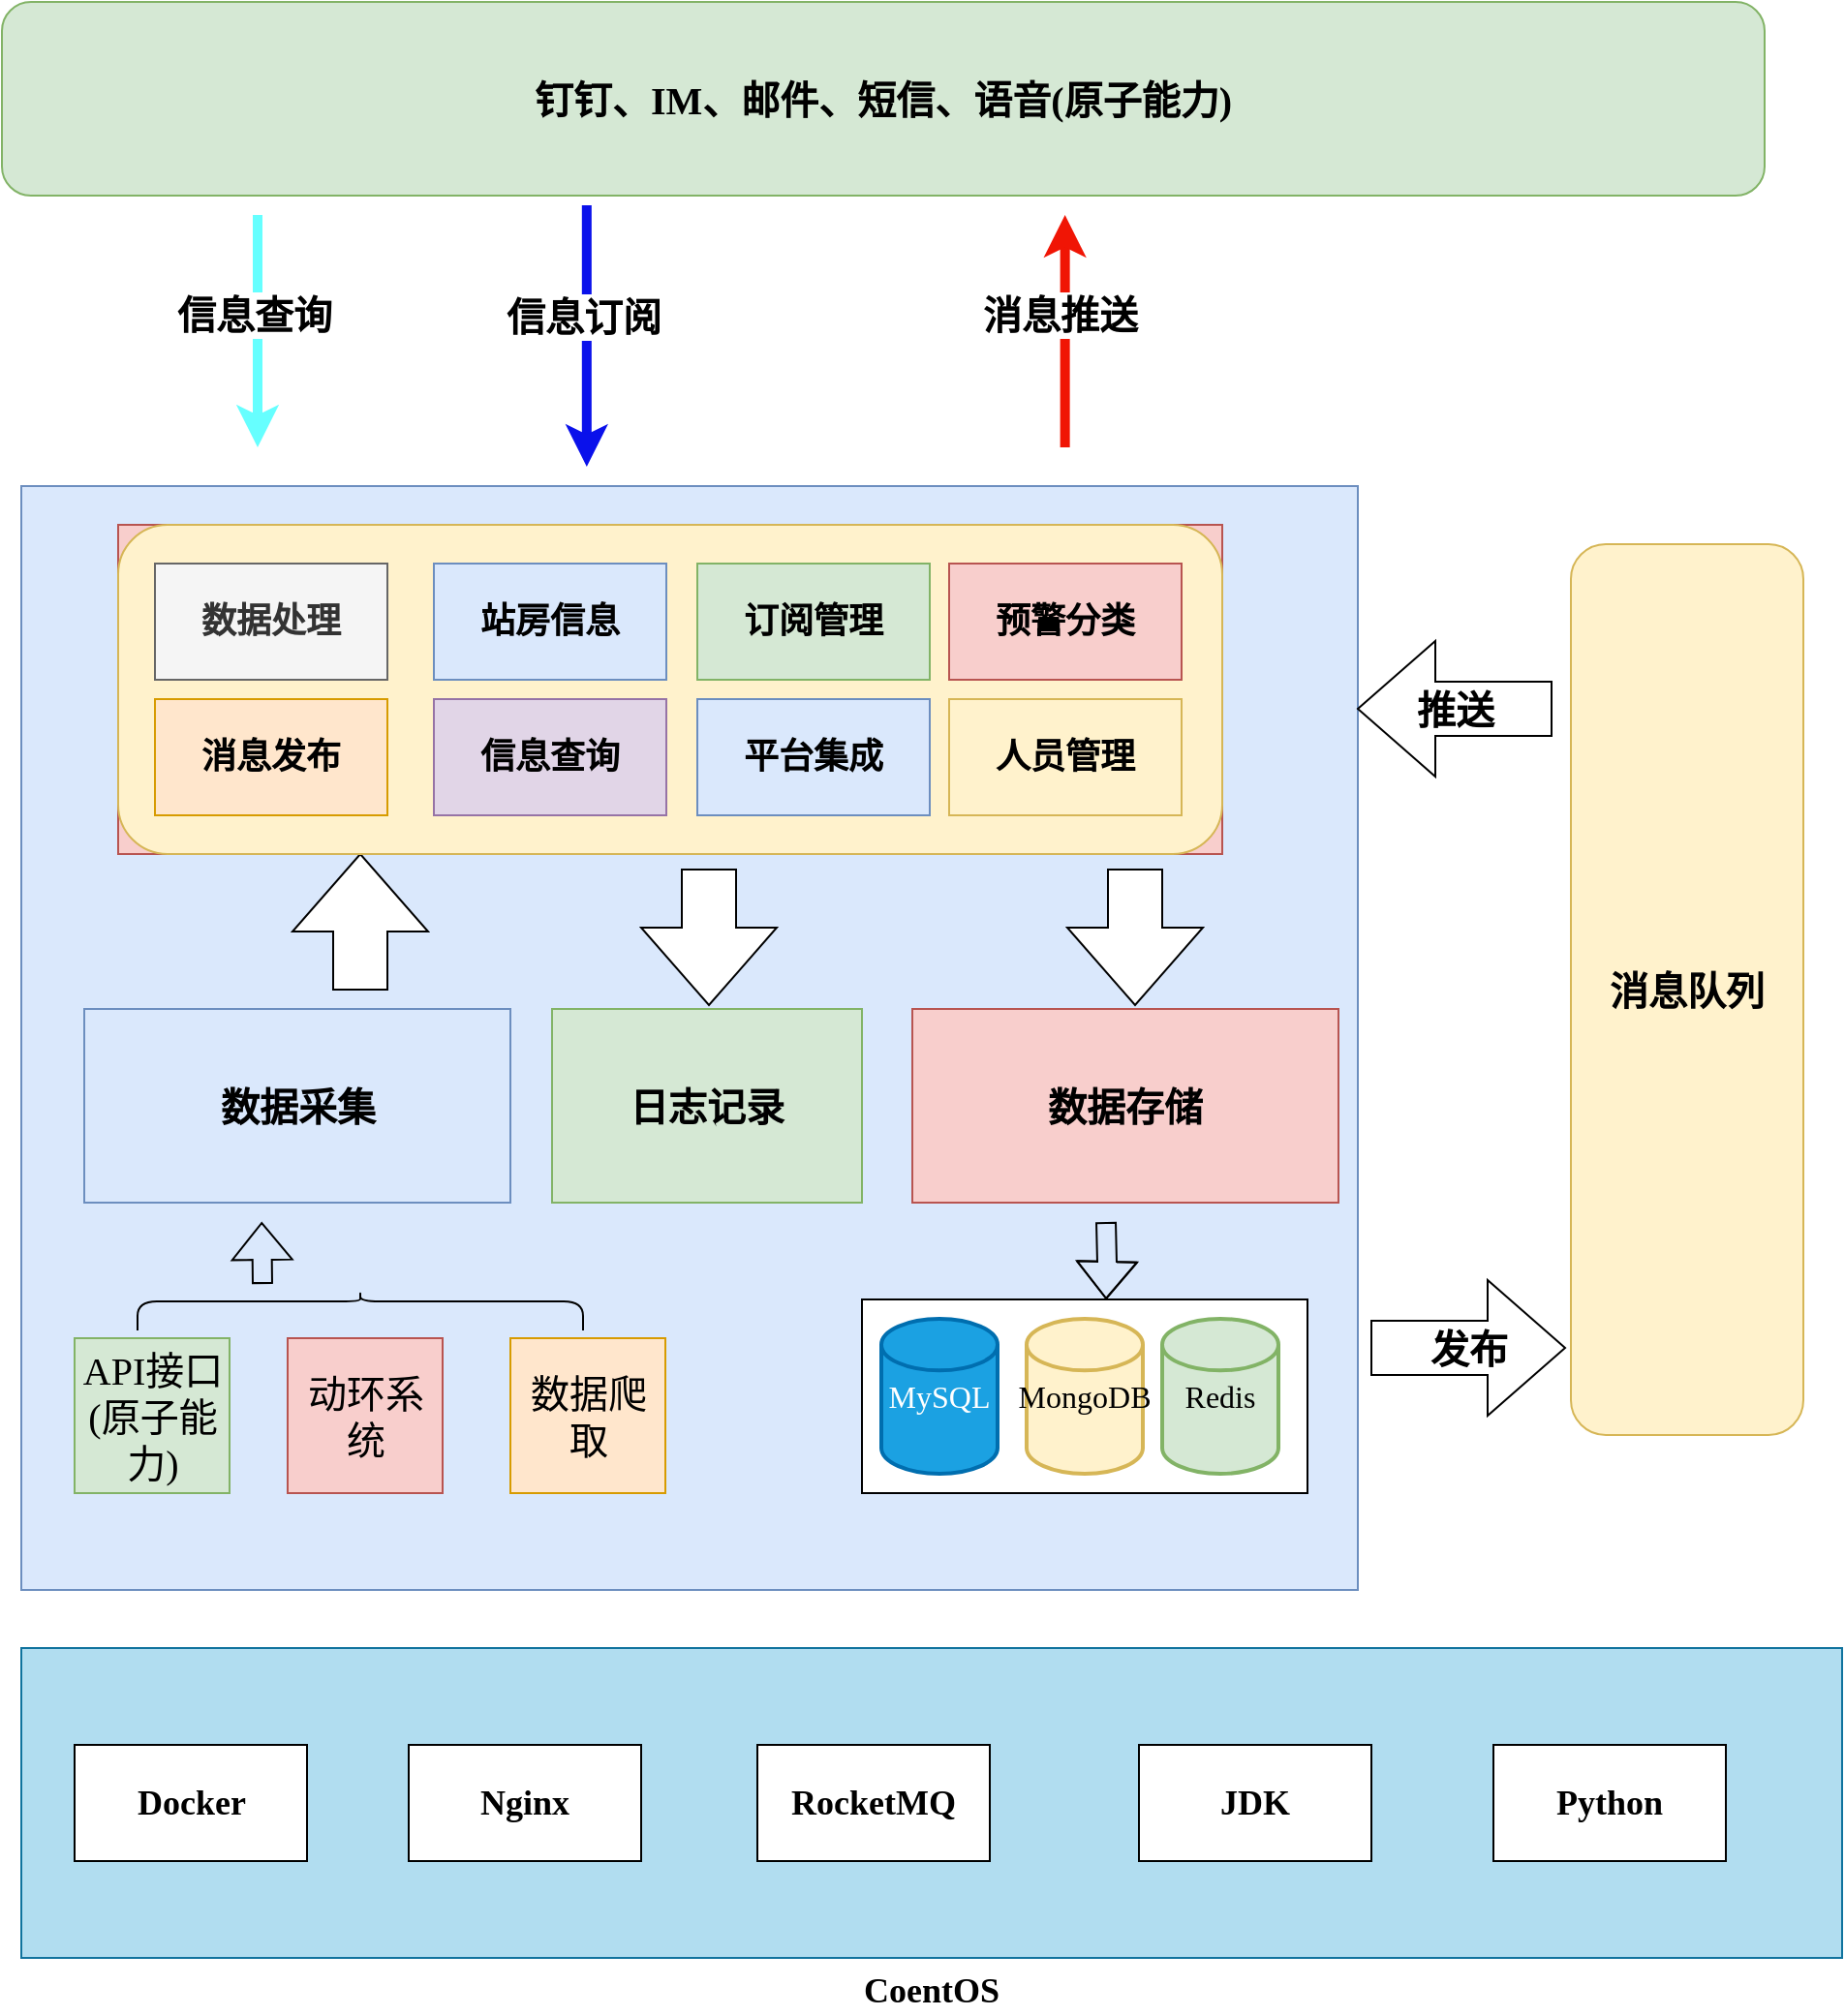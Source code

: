 <mxfile version="21.6.6" type="github">
  <diagram name="第 1 页" id="O3S1kndeIeVUOSqr3HUG">
    <mxGraphModel dx="1434" dy="768" grid="1" gridSize="10" guides="1" tooltips="1" connect="1" arrows="1" fold="1" page="1" pageScale="1" pageWidth="827" pageHeight="1169" math="0" shadow="0">
      <root>
        <mxCell id="0" />
        <mxCell id="1" parent="0" />
        <mxCell id="20j8uFJAiAJIcvfE-GCa-62" value="" style="rounded=0;whiteSpace=wrap;html=1;fillColor=#dae8fc;strokeColor=#6c8ebf;" parent="1" vertex="1">
          <mxGeometry x="292" y="528" width="690" height="570" as="geometry" />
        </mxCell>
        <mxCell id="20j8uFJAiAJIcvfE-GCa-51" style="edgeStyle=orthogonalEdgeStyle;rounded=0;orthogonalLoop=1;jettySize=auto;html=1;strokeWidth=5;strokeColor=#f01505;" parent="1" edge="1">
          <mxGeometry relative="1" as="geometry">
            <mxPoint x="830.82" y="388" as="targetPoint" />
            <mxPoint x="830.82" y="508" as="sourcePoint" />
          </mxGeometry>
        </mxCell>
        <mxCell id="20j8uFJAiAJIcvfE-GCa-52" value="消息推送" style="edgeLabel;html=1;align=center;verticalAlign=middle;resizable=0;points=[];fontFamily=仿宋;fontSize=20;fontStyle=1" parent="20j8uFJAiAJIcvfE-GCa-51" vertex="1" connectable="0">
          <mxGeometry x="0.155" y="3" relative="1" as="geometry">
            <mxPoint as="offset" />
          </mxGeometry>
        </mxCell>
        <mxCell id="20j8uFJAiAJIcvfE-GCa-22" value="消息队列" style="rounded=1;whiteSpace=wrap;html=1;horizontal=1;fontFamily=仿宋;fontSize=20;fontStyle=1;fillColor=#fff2cc;strokeColor=#d6b656;" parent="1" vertex="1">
          <mxGeometry x="1092" y="558" width="120" height="460" as="geometry" />
        </mxCell>
        <mxCell id="20j8uFJAiAJIcvfE-GCa-48" style="edgeStyle=orthogonalEdgeStyle;rounded=0;orthogonalLoop=1;jettySize=auto;html=1;labelBackgroundColor=#FF3333;strokeColor=#66FFFF;fontStyle=0;fontSize=14;strokeWidth=5;" parent="1" edge="1">
          <mxGeometry relative="1" as="geometry">
            <mxPoint x="414" y="508" as="targetPoint" />
            <mxPoint x="414" y="388" as="sourcePoint" />
          </mxGeometry>
        </mxCell>
        <mxCell id="20j8uFJAiAJIcvfE-GCa-49" value="信息查询" style="edgeLabel;html=1;align=center;verticalAlign=middle;resizable=0;points=[];fontFamily=仿宋;fontSize=20;fontStyle=1" parent="20j8uFJAiAJIcvfE-GCa-48" vertex="1" connectable="0">
          <mxGeometry x="-0.153" y="-2" relative="1" as="geometry">
            <mxPoint as="offset" />
          </mxGeometry>
        </mxCell>
        <mxCell id="20j8uFJAiAJIcvfE-GCa-23" value="钉钉、IM、邮件、短信、语音(原子能力)" style="rounded=1;whiteSpace=wrap;html=1;fontFamily=仿宋;fontSize=20;fontStyle=1;fillColor=#d5e8d4;strokeColor=#82b366;" parent="1" vertex="1">
          <mxGeometry x="282" y="278" width="910" height="100" as="geometry" />
        </mxCell>
        <mxCell id="20j8uFJAiAJIcvfE-GCa-24" value="数据采集" style="rounded=0;whiteSpace=wrap;html=1;fontFamily=仿宋;fontSize=20;fillColor=#dae8fc;strokeColor=#6c8ebf;fontStyle=1" parent="1" vertex="1">
          <mxGeometry x="324.5" y="798" width="220" height="100" as="geometry" />
        </mxCell>
        <mxCell id="20j8uFJAiAJIcvfE-GCa-26" value="发布" style="html=1;shadow=0;dashed=0;align=center;verticalAlign=middle;shape=mxgraph.arrows2.arrow;dy=0.6;dx=40;notch=0;fontFamily=仿宋;fontSize=20;fontStyle=1" parent="1" vertex="1">
          <mxGeometry x="989" y="938" width="100" height="70" as="geometry" />
        </mxCell>
        <mxCell id="20j8uFJAiAJIcvfE-GCa-27" value="推送" style="html=1;shadow=0;dashed=0;align=center;verticalAlign=middle;shape=mxgraph.arrows2.arrow;dy=0.6;dx=40;flipH=1;notch=0;fontFamily=仿宋;fontSize=20;fontStyle=1" parent="1" vertex="1">
          <mxGeometry x="982" y="608" width="100" height="70" as="geometry" />
        </mxCell>
        <mxCell id="20j8uFJAiAJIcvfE-GCa-28" value="API接口(原子能力)" style="whiteSpace=wrap;html=1;aspect=fixed;fontFamily=仿宋;fontSize=20;fillColor=#d5e8d4;strokeColor=#82b366;" parent="1" vertex="1">
          <mxGeometry x="319.5" y="968" width="80" height="80" as="geometry" />
        </mxCell>
        <mxCell id="20j8uFJAiAJIcvfE-GCa-29" value="动环系统" style="whiteSpace=wrap;html=1;aspect=fixed;fontFamily=仿宋;fontSize=20;fillColor=#f8cecc;strokeColor=#b85450;" parent="1" vertex="1">
          <mxGeometry x="429.5" y="968" width="80" height="80" as="geometry" />
        </mxCell>
        <mxCell id="20j8uFJAiAJIcvfE-GCa-30" value="数据爬取" style="whiteSpace=wrap;html=1;aspect=fixed;fontFamily=仿宋;fontSize=20;fillColor=#ffe6cc;strokeColor=#d79b00;" parent="1" vertex="1">
          <mxGeometry x="544.5" y="968" width="80" height="80" as="geometry" />
        </mxCell>
        <mxCell id="20j8uFJAiAJIcvfE-GCa-44" style="edgeStyle=orthogonalEdgeStyle;shape=flexArrow;rounded=0;orthogonalLoop=1;jettySize=auto;html=1;exitX=0.1;exitY=0.5;exitDx=0;exitDy=0;exitPerimeter=0;fontStyle=1" parent="1" edge="1">
          <mxGeometry relative="1" as="geometry">
            <mxPoint x="416.118" y="908.0" as="targetPoint" />
            <mxPoint x="416.5" y="940" as="sourcePoint" />
          </mxGeometry>
        </mxCell>
        <mxCell id="20j8uFJAiAJIcvfE-GCa-34" value="" style="shape=curlyBracket;whiteSpace=wrap;html=1;rounded=1;labelPosition=left;verticalLabelPosition=middle;align=right;verticalAlign=middle;rotation=90;fontStyle=1;size=0.25;" parent="1" vertex="1">
          <mxGeometry x="457" y="839" width="20" height="230" as="geometry" />
        </mxCell>
        <mxCell id="20j8uFJAiAJIcvfE-GCa-35" value="" style="html=1;shadow=0;dashed=0;align=center;verticalAlign=middle;shape=mxgraph.arrows2.arrow;dy=0.6;dx=40;direction=north;notch=0;fontStyle=1" parent="1" vertex="1">
          <mxGeometry x="432" y="718" width="70" height="70" as="geometry" />
        </mxCell>
        <mxCell id="20j8uFJAiAJIcvfE-GCa-56" style="edgeStyle=orthogonalEdgeStyle;shape=flexArrow;rounded=0;orthogonalLoop=1;jettySize=auto;html=1;exitX=0.5;exitY=1;exitDx=0;exitDy=0;fontStyle=1" parent="1" edge="1">
          <mxGeometry relative="1" as="geometry">
            <mxPoint x="852.059" y="948.0" as="targetPoint" />
            <mxPoint x="852" y="908.0" as="sourcePoint" />
          </mxGeometry>
        </mxCell>
        <mxCell id="20j8uFJAiAJIcvfE-GCa-42" value="数据存储" style="rounded=0;whiteSpace=wrap;html=1;fontFamily=仿宋;fontSize=20;fillColor=#f8cecc;strokeColor=#b85450;fontStyle=1" parent="1" vertex="1">
          <mxGeometry x="752" y="798" width="220" height="100" as="geometry" />
        </mxCell>
        <mxCell id="20j8uFJAiAJIcvfE-GCa-54" value="" style="html=1;shadow=0;dashed=0;align=center;verticalAlign=middle;shape=mxgraph.arrows2.arrow;dy=0.6;dx=40;direction=north;notch=0;rotation=-180;" parent="1" vertex="1">
          <mxGeometry x="832" y="726" width="70" height="70" as="geometry" />
        </mxCell>
        <mxCell id="20j8uFJAiAJIcvfE-GCa-57" style="edgeStyle=orthogonalEdgeStyle;rounded=0;orthogonalLoop=1;jettySize=auto;html=1;labelBackgroundColor=#FF3333;strokeColor=#0a11eb;fontStyle=0;fontSize=14;strokeWidth=5;" parent="1" edge="1">
          <mxGeometry relative="1" as="geometry">
            <mxPoint x="583.912" y="518" as="targetPoint" />
            <mxPoint x="583.91" y="383" as="sourcePoint" />
          </mxGeometry>
        </mxCell>
        <mxCell id="20j8uFJAiAJIcvfE-GCa-58" value="信息订阅" style="edgeLabel;html=1;align=center;verticalAlign=middle;resizable=0;points=[];fontFamily=仿宋;fontSize=20;fontStyle=1" parent="20j8uFJAiAJIcvfE-GCa-57" vertex="1" connectable="0">
          <mxGeometry x="-0.153" y="-2" relative="1" as="geometry">
            <mxPoint as="offset" />
          </mxGeometry>
        </mxCell>
        <mxCell id="20j8uFJAiAJIcvfE-GCa-64" value="" style="group;fillColor=#f8cecc;strokeColor=#b85450;" parent="1" vertex="1" connectable="0">
          <mxGeometry x="342" y="548" width="570" height="170" as="geometry" />
        </mxCell>
        <mxCell id="20j8uFJAiAJIcvfE-GCa-21" value="" style="rounded=1;whiteSpace=wrap;html=1;fontFamily=仿宋;fontSize=18;fontStyle=1;fillColor=#fff2cc;strokeColor=#d6b656;" parent="20j8uFJAiAJIcvfE-GCa-64" vertex="1">
          <mxGeometry width="570" height="170" as="geometry" />
        </mxCell>
        <mxCell id="20j8uFJAiAJIcvfE-GCa-63" value="" style="group" parent="20j8uFJAiAJIcvfE-GCa-64" vertex="1" connectable="0">
          <mxGeometry x="19" y="20" width="530" height="130" as="geometry" />
        </mxCell>
        <mxCell id="20j8uFJAiAJIcvfE-GCa-40" value="数据处理" style="rounded=0;whiteSpace=wrap;html=1;fontFamily=仿宋;fontSize=18;fontColor=#333333;fontStyle=1;fillColor=#f5f5f5;strokeColor=#666666;" parent="20j8uFJAiAJIcvfE-GCa-63" vertex="1">
          <mxGeometry width="120" height="60" as="geometry" />
        </mxCell>
        <mxCell id="20j8uFJAiAJIcvfE-GCa-41" value="消息发布" style="rounded=0;whiteSpace=wrap;html=1;fontFamily=仿宋;fontSize=18;fontStyle=1;fillColor=#ffe6cc;strokeColor=#d79b00;" parent="20j8uFJAiAJIcvfE-GCa-63" vertex="1">
          <mxGeometry y="70" width="120" height="60" as="geometry" />
        </mxCell>
        <mxCell id="20j8uFJAiAJIcvfE-GCa-45" value="预警分类" style="rounded=0;whiteSpace=wrap;html=1;fontFamily=仿宋;fontSize=18;fontStyle=1;fillColor=#f8cecc;strokeColor=#b85450;" parent="20j8uFJAiAJIcvfE-GCa-63" vertex="1">
          <mxGeometry x="410" width="120" height="60" as="geometry" />
        </mxCell>
        <mxCell id="20j8uFJAiAJIcvfE-GCa-46" value="人员管理" style="rounded=0;whiteSpace=wrap;html=1;fontFamily=仿宋;fontSize=18;fontStyle=1;fillColor=#fff2cc;strokeColor=#d6b656;" parent="20j8uFJAiAJIcvfE-GCa-63" vertex="1">
          <mxGeometry x="410" y="70" width="120" height="60" as="geometry" />
        </mxCell>
        <mxCell id="20j8uFJAiAJIcvfE-GCa-47" value="站房信息" style="rounded=0;whiteSpace=wrap;html=1;fontFamily=仿宋;fontSize=18;fontStyle=1;fillColor=#dae8fc;strokeColor=#6c8ebf;" parent="20j8uFJAiAJIcvfE-GCa-63" vertex="1">
          <mxGeometry x="144" width="120" height="60" as="geometry" />
        </mxCell>
        <mxCell id="20j8uFJAiAJIcvfE-GCa-53" value="订阅管理" style="rounded=0;whiteSpace=wrap;html=1;fontFamily=仿宋;fontSize=18;fontStyle=1;fillColor=#d5e8d4;strokeColor=#82b366;" parent="20j8uFJAiAJIcvfE-GCa-63" vertex="1">
          <mxGeometry x="280" width="120" height="60" as="geometry" />
        </mxCell>
        <mxCell id="20j8uFJAiAJIcvfE-GCa-59" value="信息查询" style="rounded=0;whiteSpace=wrap;html=1;fontFamily=仿宋;fontSize=18;fontStyle=1;fillColor=#e1d5e7;strokeColor=#9673a6;" parent="20j8uFJAiAJIcvfE-GCa-63" vertex="1">
          <mxGeometry x="144" y="70" width="120" height="60" as="geometry" />
        </mxCell>
        <mxCell id="20j8uFJAiAJIcvfE-GCa-60" value="平台集成" style="rounded=0;whiteSpace=wrap;html=1;fontFamily=仿宋;fontSize=18;fontStyle=1;fillColor=#dae8fc;strokeColor=#6c8ebf;" parent="20j8uFJAiAJIcvfE-GCa-63" vertex="1">
          <mxGeometry x="280" y="70" width="120" height="60" as="geometry" />
        </mxCell>
        <mxCell id="20j8uFJAiAJIcvfE-GCa-65" value="CoentOS" style="rounded=0;whiteSpace=wrap;html=1;fontFamily=仿宋;fontSize=18;fontStyle=1;align=center;horizontal=1;labelPosition=center;verticalLabelPosition=bottom;verticalAlign=top;fillColor=#b1ddf0;strokeColor=#10739e;" parent="1" vertex="1">
          <mxGeometry x="292" y="1128" width="940" height="160" as="geometry" />
        </mxCell>
        <mxCell id="20j8uFJAiAJIcvfE-GCa-66" value="Docker" style="rounded=0;whiteSpace=wrap;html=1;fontFamily=仿宋;fontSize=18;fontStyle=1" parent="1" vertex="1">
          <mxGeometry x="319.5" y="1178" width="120" height="60" as="geometry" />
        </mxCell>
        <mxCell id="20j8uFJAiAJIcvfE-GCa-67" value="Nginx" style="rounded=0;whiteSpace=wrap;html=1;fontFamily=仿宋;fontSize=18;fontStyle=1" parent="1" vertex="1">
          <mxGeometry x="492" y="1178" width="120" height="60" as="geometry" />
        </mxCell>
        <mxCell id="20j8uFJAiAJIcvfE-GCa-68" value="JDK" style="rounded=0;whiteSpace=wrap;html=1;fontFamily=仿宋;fontSize=18;fontStyle=1" parent="1" vertex="1">
          <mxGeometry x="869" y="1178" width="120" height="60" as="geometry" />
        </mxCell>
        <mxCell id="20j8uFJAiAJIcvfE-GCa-69" value="Python" style="rounded=0;whiteSpace=wrap;html=1;fontFamily=仿宋;fontSize=18;fontStyle=1" parent="1" vertex="1">
          <mxGeometry x="1052" y="1178" width="120" height="60" as="geometry" />
        </mxCell>
        <mxCell id="20j8uFJAiAJIcvfE-GCa-70" value="RocketMQ" style="rounded=0;whiteSpace=wrap;html=1;fontFamily=仿宋;fontSize=18;fontStyle=1" parent="1" vertex="1">
          <mxGeometry x="672" y="1178" width="120" height="60" as="geometry" />
        </mxCell>
        <mxCell id="4WVxxDlwaRUnIARhrgMZ-3" value="" style="group" parent="1" vertex="1" connectable="0">
          <mxGeometry x="726" y="948" width="230" height="100" as="geometry" />
        </mxCell>
        <mxCell id="20j8uFJAiAJIcvfE-GCa-36" value="" style="rounded=0;whiteSpace=wrap;html=1;fontFamily=仿宋;fontSize=16;" parent="4WVxxDlwaRUnIARhrgMZ-3" vertex="1">
          <mxGeometry width="230" height="100" as="geometry" />
        </mxCell>
        <mxCell id="20j8uFJAiAJIcvfE-GCa-38" value="MySQL" style="strokeWidth=2;html=1;shape=mxgraph.flowchart.database;whiteSpace=wrap;fontFamily=仿宋;fontSize=16;fillColor=#1ba1e2;strokeColor=#006EAF;fontColor=#ffffff;" parent="4WVxxDlwaRUnIARhrgMZ-3" vertex="1">
          <mxGeometry x="10" y="10" width="60" height="80" as="geometry" />
        </mxCell>
        <mxCell id="20j8uFJAiAJIcvfE-GCa-39" value="MongoDB" style="strokeWidth=2;html=1;shape=mxgraph.flowchart.database;whiteSpace=wrap;fontFamily=仿宋;fontSize=16;fillColor=#fff2cc;strokeColor=#d6b656;" parent="4WVxxDlwaRUnIARhrgMZ-3" vertex="1">
          <mxGeometry x="85" y="10" width="60" height="80" as="geometry" />
        </mxCell>
        <mxCell id="4WVxxDlwaRUnIARhrgMZ-1" value="Redis" style="strokeWidth=2;html=1;shape=mxgraph.flowchart.database;whiteSpace=wrap;fontFamily=仿宋;fontSize=16;fillColor=#d5e8d4;strokeColor=#82b366;" parent="4WVxxDlwaRUnIARhrgMZ-3" vertex="1">
          <mxGeometry x="155" y="10" width="60" height="80" as="geometry" />
        </mxCell>
        <mxCell id="4WVxxDlwaRUnIARhrgMZ-4" value="日志记录" style="rounded=0;whiteSpace=wrap;html=1;fontFamily=仿宋;fontStyle=1;fontSize=20;fillColor=#d5e8d4;strokeColor=#82b366;" parent="1" vertex="1">
          <mxGeometry x="566" y="798" width="160" height="100" as="geometry" />
        </mxCell>
        <mxCell id="4WVxxDlwaRUnIARhrgMZ-5" value="" style="html=1;shadow=0;dashed=0;align=center;verticalAlign=middle;shape=mxgraph.arrows2.arrow;dy=0.6;dx=40;direction=north;notch=0;rotation=-180;" parent="1" vertex="1">
          <mxGeometry x="612" y="726" width="70" height="70" as="geometry" />
        </mxCell>
      </root>
    </mxGraphModel>
  </diagram>
</mxfile>
